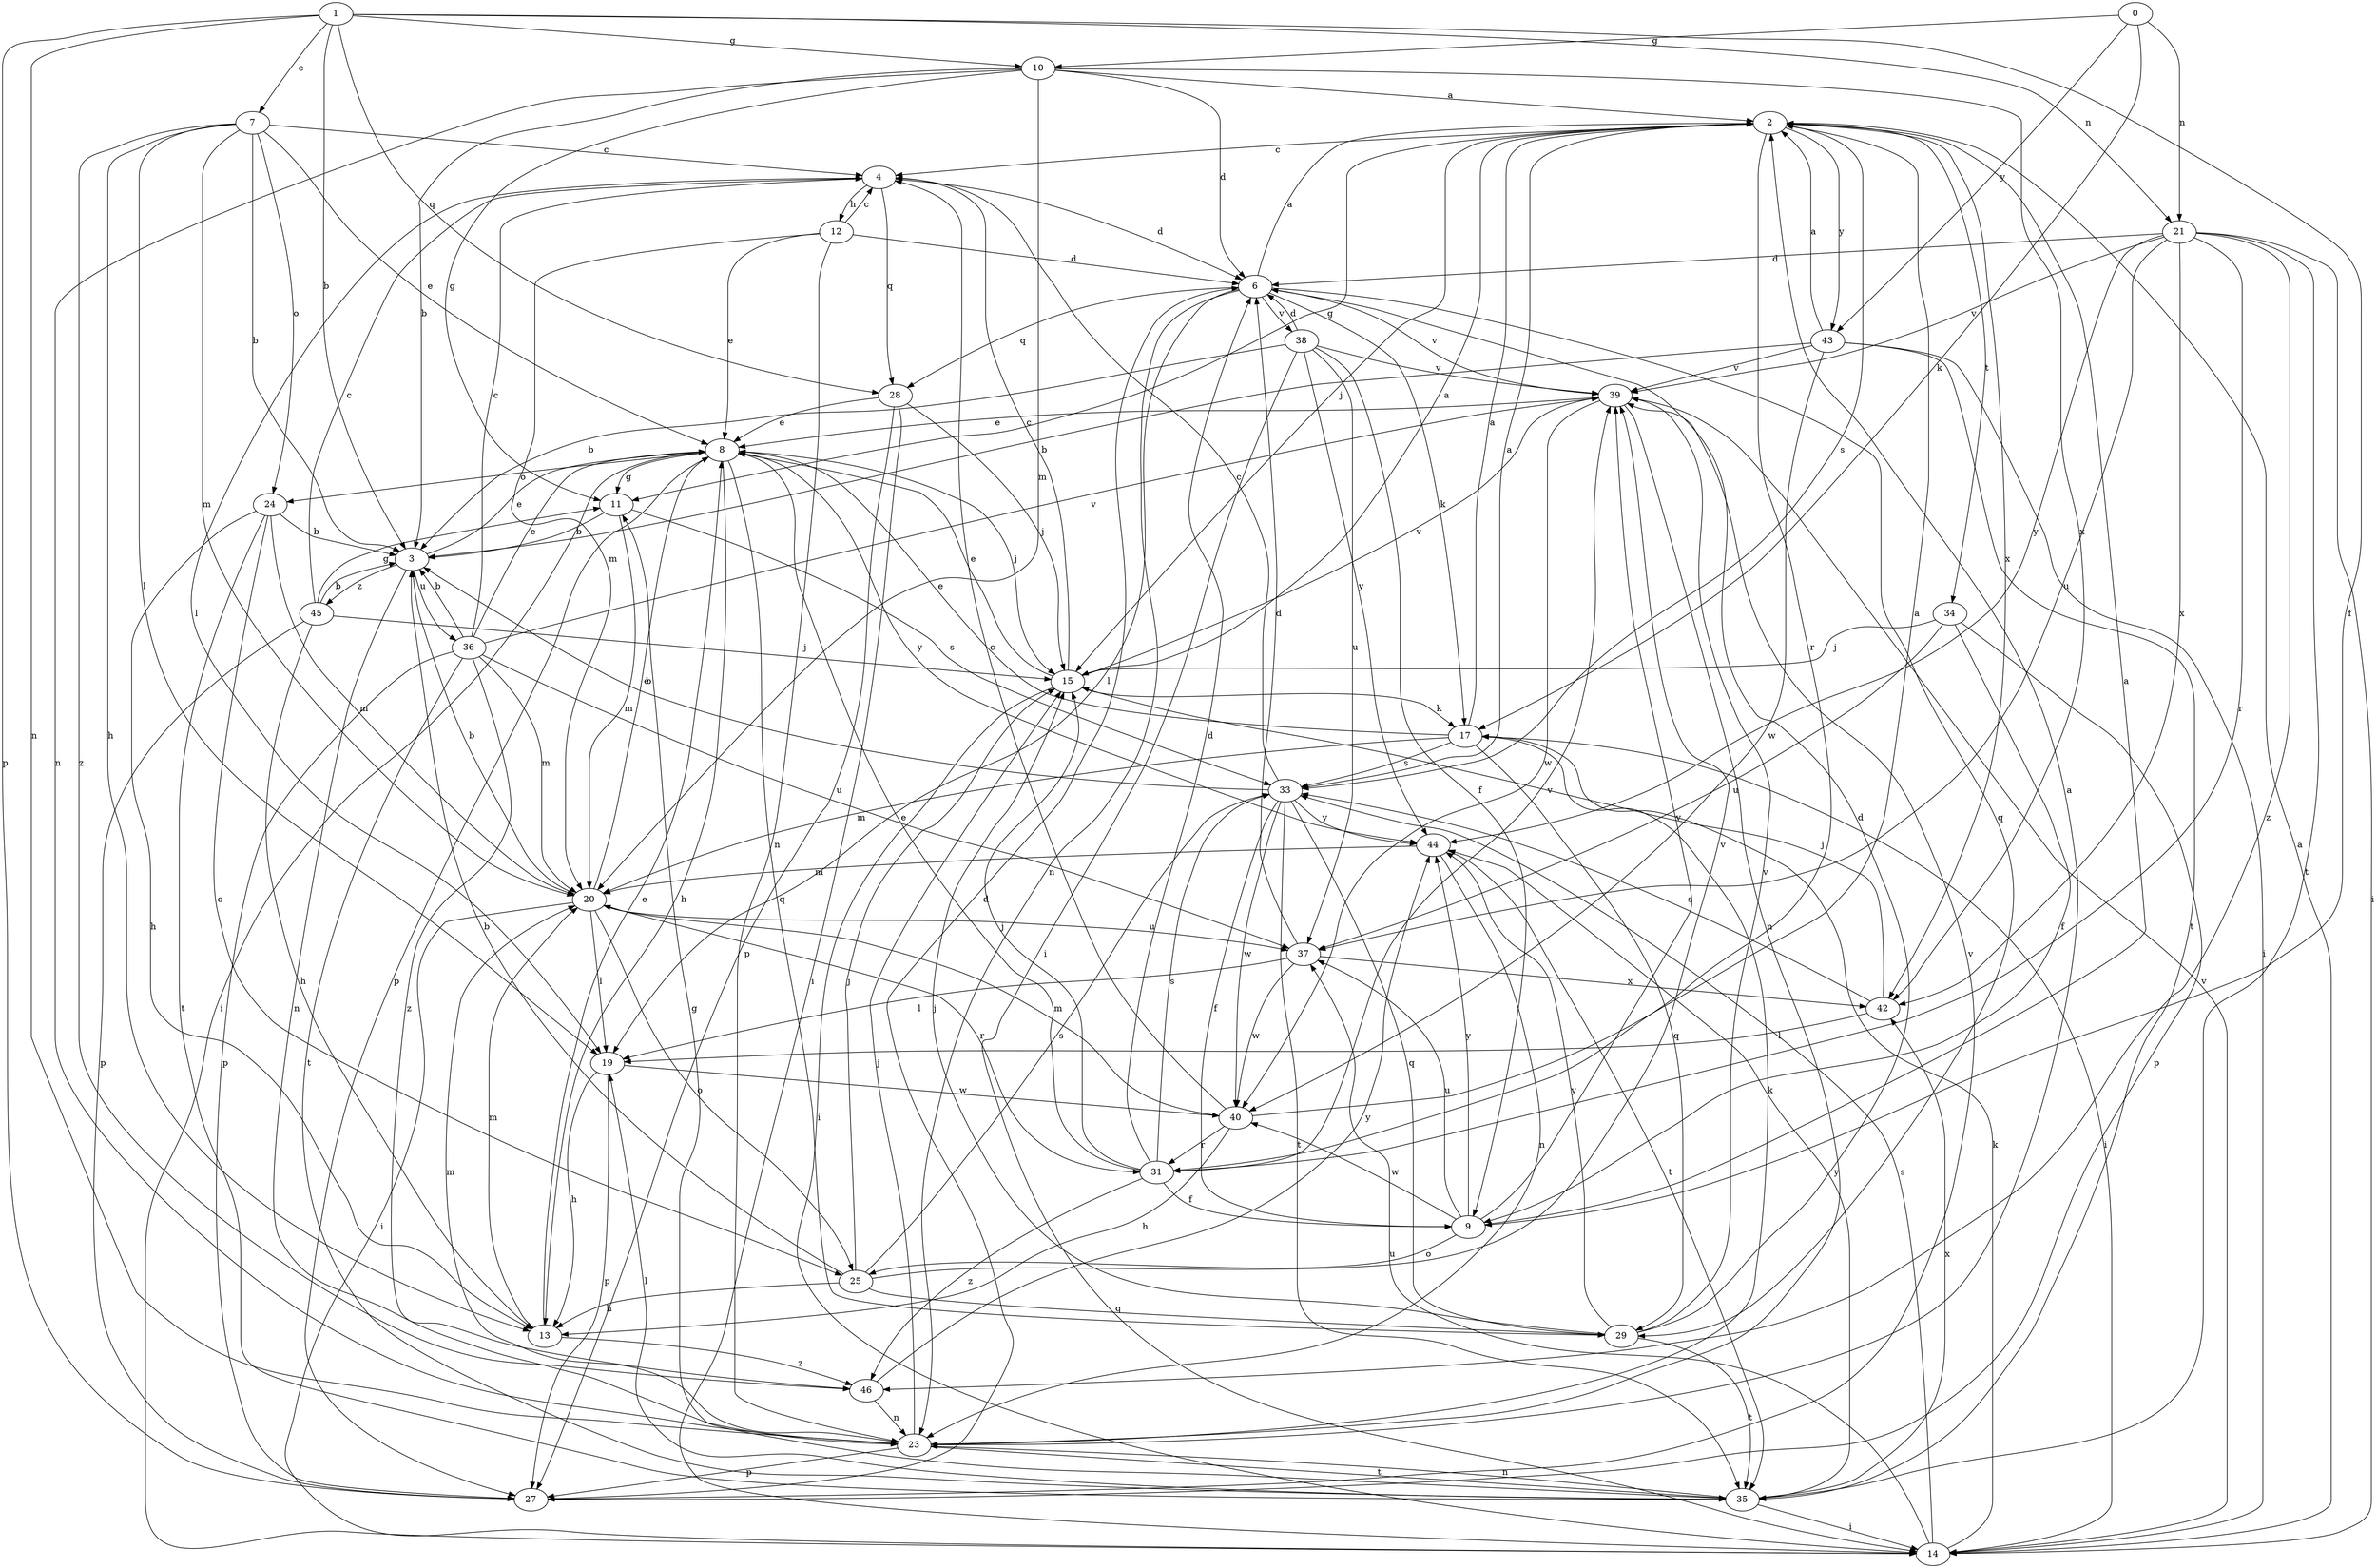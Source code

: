 strict digraph  {
0;
1;
2;
3;
4;
6;
7;
8;
9;
10;
11;
12;
13;
14;
15;
17;
19;
20;
21;
23;
24;
25;
27;
28;
29;
31;
33;
34;
35;
36;
37;
38;
39;
40;
42;
43;
44;
45;
46;
0 -> 10  [label=g];
0 -> 17  [label=k];
0 -> 21  [label=n];
0 -> 43  [label=y];
1 -> 3  [label=b];
1 -> 7  [label=e];
1 -> 9  [label=f];
1 -> 10  [label=g];
1 -> 21  [label=n];
1 -> 23  [label=n];
1 -> 27  [label=p];
1 -> 28  [label=q];
2 -> 4  [label=c];
2 -> 11  [label=g];
2 -> 15  [label=j];
2 -> 31  [label=r];
2 -> 33  [label=s];
2 -> 34  [label=t];
2 -> 42  [label=x];
2 -> 43  [label=y];
3 -> 8  [label=e];
3 -> 23  [label=n];
3 -> 36  [label=u];
3 -> 45  [label=z];
4 -> 6  [label=d];
4 -> 12  [label=h];
4 -> 19  [label=l];
4 -> 28  [label=q];
6 -> 2  [label=a];
6 -> 17  [label=k];
6 -> 19  [label=l];
6 -> 23  [label=n];
6 -> 28  [label=q];
6 -> 29  [label=q];
6 -> 38  [label=v];
6 -> 39  [label=v];
7 -> 3  [label=b];
7 -> 4  [label=c];
7 -> 8  [label=e];
7 -> 13  [label=h];
7 -> 19  [label=l];
7 -> 20  [label=m];
7 -> 24  [label=o];
7 -> 46  [label=z];
8 -> 11  [label=g];
8 -> 13  [label=h];
8 -> 14  [label=i];
8 -> 15  [label=j];
8 -> 24  [label=o];
8 -> 27  [label=p];
8 -> 29  [label=q];
8 -> 44  [label=y];
9 -> 2  [label=a];
9 -> 25  [label=o];
9 -> 37  [label=u];
9 -> 39  [label=v];
9 -> 40  [label=w];
9 -> 44  [label=y];
10 -> 2  [label=a];
10 -> 3  [label=b];
10 -> 6  [label=d];
10 -> 11  [label=g];
10 -> 20  [label=m];
10 -> 23  [label=n];
10 -> 42  [label=x];
11 -> 3  [label=b];
11 -> 20  [label=m];
11 -> 33  [label=s];
12 -> 4  [label=c];
12 -> 6  [label=d];
12 -> 8  [label=e];
12 -> 20  [label=m];
12 -> 23  [label=n];
13 -> 8  [label=e];
13 -> 20  [label=m];
13 -> 46  [label=z];
14 -> 2  [label=a];
14 -> 17  [label=k];
14 -> 33  [label=s];
14 -> 37  [label=u];
14 -> 39  [label=v];
15 -> 2  [label=a];
15 -> 4  [label=c];
15 -> 8  [label=e];
15 -> 14  [label=i];
15 -> 17  [label=k];
15 -> 39  [label=v];
17 -> 2  [label=a];
17 -> 8  [label=e];
17 -> 14  [label=i];
17 -> 20  [label=m];
17 -> 29  [label=q];
17 -> 33  [label=s];
19 -> 13  [label=h];
19 -> 27  [label=p];
19 -> 40  [label=w];
20 -> 3  [label=b];
20 -> 8  [label=e];
20 -> 14  [label=i];
20 -> 19  [label=l];
20 -> 25  [label=o];
20 -> 31  [label=r];
20 -> 37  [label=u];
21 -> 6  [label=d];
21 -> 14  [label=i];
21 -> 31  [label=r];
21 -> 35  [label=t];
21 -> 37  [label=u];
21 -> 39  [label=v];
21 -> 42  [label=x];
21 -> 44  [label=y];
21 -> 46  [label=z];
23 -> 2  [label=a];
23 -> 15  [label=j];
23 -> 17  [label=k];
23 -> 20  [label=m];
23 -> 27  [label=p];
23 -> 35  [label=t];
24 -> 3  [label=b];
24 -> 13  [label=h];
24 -> 20  [label=m];
24 -> 25  [label=o];
24 -> 35  [label=t];
25 -> 3  [label=b];
25 -> 13  [label=h];
25 -> 15  [label=j];
25 -> 29  [label=q];
25 -> 33  [label=s];
25 -> 39  [label=v];
27 -> 6  [label=d];
27 -> 39  [label=v];
28 -> 8  [label=e];
28 -> 14  [label=i];
28 -> 15  [label=j];
28 -> 27  [label=p];
29 -> 6  [label=d];
29 -> 15  [label=j];
29 -> 35  [label=t];
29 -> 39  [label=v];
29 -> 44  [label=y];
31 -> 6  [label=d];
31 -> 8  [label=e];
31 -> 9  [label=f];
31 -> 15  [label=j];
31 -> 33  [label=s];
31 -> 39  [label=v];
31 -> 46  [label=z];
33 -> 2  [label=a];
33 -> 3  [label=b];
33 -> 4  [label=c];
33 -> 9  [label=f];
33 -> 29  [label=q];
33 -> 35  [label=t];
33 -> 40  [label=w];
33 -> 44  [label=y];
34 -> 9  [label=f];
34 -> 15  [label=j];
34 -> 27  [label=p];
34 -> 37  [label=u];
35 -> 11  [label=g];
35 -> 14  [label=i];
35 -> 19  [label=l];
35 -> 23  [label=n];
35 -> 42  [label=x];
35 -> 44  [label=y];
36 -> 3  [label=b];
36 -> 4  [label=c];
36 -> 8  [label=e];
36 -> 20  [label=m];
36 -> 27  [label=p];
36 -> 35  [label=t];
36 -> 37  [label=u];
36 -> 39  [label=v];
36 -> 46  [label=z];
37 -> 6  [label=d];
37 -> 19  [label=l];
37 -> 40  [label=w];
37 -> 42  [label=x];
38 -> 3  [label=b];
38 -> 6  [label=d];
38 -> 9  [label=f];
38 -> 14  [label=i];
38 -> 37  [label=u];
38 -> 39  [label=v];
38 -> 44  [label=y];
39 -> 8  [label=e];
39 -> 23  [label=n];
39 -> 40  [label=w];
40 -> 2  [label=a];
40 -> 4  [label=c];
40 -> 13  [label=h];
40 -> 20  [label=m];
40 -> 31  [label=r];
42 -> 15  [label=j];
42 -> 19  [label=l];
42 -> 33  [label=s];
43 -> 2  [label=a];
43 -> 3  [label=b];
43 -> 14  [label=i];
43 -> 35  [label=t];
43 -> 39  [label=v];
43 -> 40  [label=w];
44 -> 20  [label=m];
44 -> 23  [label=n];
44 -> 35  [label=t];
45 -> 3  [label=b];
45 -> 4  [label=c];
45 -> 11  [label=g];
45 -> 13  [label=h];
45 -> 15  [label=j];
45 -> 27  [label=p];
46 -> 23  [label=n];
46 -> 44  [label=y];
}
